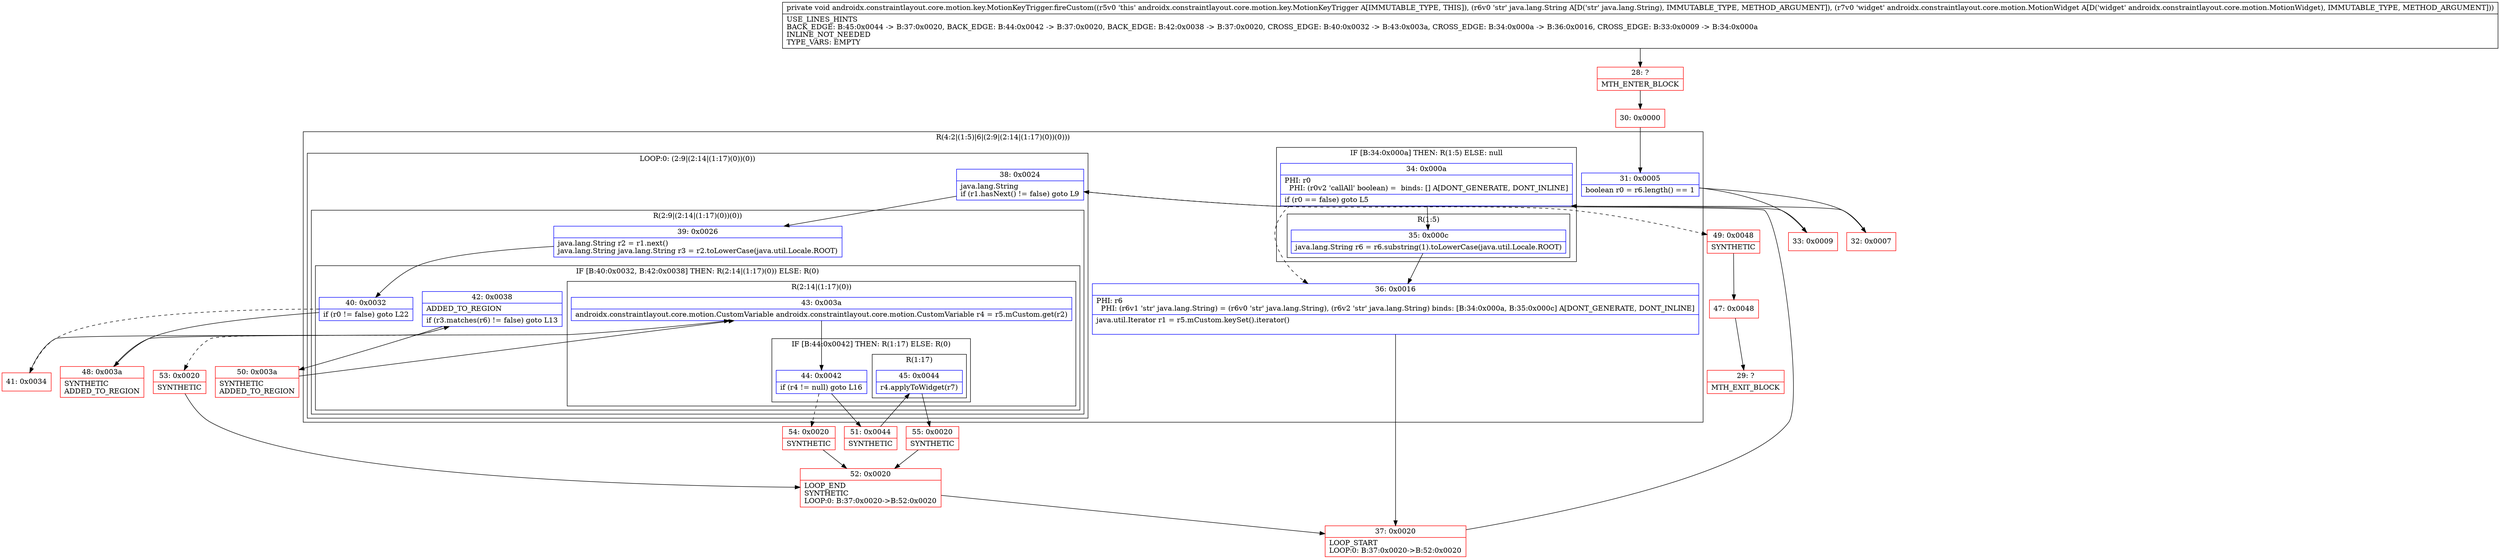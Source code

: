 digraph "CFG forandroidx.constraintlayout.core.motion.key.MotionKeyTrigger.fireCustom(Ljava\/lang\/String;Landroidx\/constraintlayout\/core\/motion\/MotionWidget;)V" {
subgraph cluster_Region_1934848260 {
label = "R(4:2|(1:5)|6|(2:9|(2:14|(1:17)(0))(0)))";
node [shape=record,color=blue];
Node_31 [shape=record,label="{31\:\ 0x0005|boolean r0 = r6.length() == 1\l}"];
subgraph cluster_IfRegion_1203887282 {
label = "IF [B:34:0x000a] THEN: R(1:5) ELSE: null";
node [shape=record,color=blue];
Node_34 [shape=record,label="{34\:\ 0x000a|PHI: r0 \l  PHI: (r0v2 'callAll' boolean) =  binds: [] A[DONT_GENERATE, DONT_INLINE]\l|if (r0 == false) goto L5\l}"];
subgraph cluster_Region_1351915189 {
label = "R(1:5)";
node [shape=record,color=blue];
Node_35 [shape=record,label="{35\:\ 0x000c|java.lang.String r6 = r6.substring(1).toLowerCase(java.util.Locale.ROOT)\l}"];
}
}
Node_36 [shape=record,label="{36\:\ 0x0016|PHI: r6 \l  PHI: (r6v1 'str' java.lang.String) = (r6v0 'str' java.lang.String), (r6v2 'str' java.lang.String) binds: [B:34:0x000a, B:35:0x000c] A[DONT_GENERATE, DONT_INLINE]\l|java.util.Iterator r1 = r5.mCustom.keySet().iterator()\l\l}"];
subgraph cluster_LoopRegion_1515281006 {
label = "LOOP:0: (2:9|(2:14|(1:17)(0))(0))";
node [shape=record,color=blue];
Node_38 [shape=record,label="{38\:\ 0x0024|java.lang.String \lif (r1.hasNext() != false) goto L9\l}"];
subgraph cluster_Region_1473501251 {
label = "R(2:9|(2:14|(1:17)(0))(0))";
node [shape=record,color=blue];
Node_39 [shape=record,label="{39\:\ 0x0026|java.lang.String r2 = r1.next()\ljava.lang.String java.lang.String r3 = r2.toLowerCase(java.util.Locale.ROOT)\l}"];
subgraph cluster_IfRegion_572912456 {
label = "IF [B:40:0x0032, B:42:0x0038] THEN: R(2:14|(1:17)(0)) ELSE: R(0)";
node [shape=record,color=blue];
Node_40 [shape=record,label="{40\:\ 0x0032|if (r0 != false) goto L22\l}"];
Node_42 [shape=record,label="{42\:\ 0x0038|ADDED_TO_REGION\l|if (r3.matches(r6) != false) goto L13\l}"];
subgraph cluster_Region_1063274732 {
label = "R(2:14|(1:17)(0))";
node [shape=record,color=blue];
Node_43 [shape=record,label="{43\:\ 0x003a|androidx.constraintlayout.core.motion.CustomVariable androidx.constraintlayout.core.motion.CustomVariable r4 = r5.mCustom.get(r2)\l}"];
subgraph cluster_IfRegion_1980577790 {
label = "IF [B:44:0x0042] THEN: R(1:17) ELSE: R(0)";
node [shape=record,color=blue];
Node_44 [shape=record,label="{44\:\ 0x0042|if (r4 != null) goto L16\l}"];
subgraph cluster_Region_2067736004 {
label = "R(1:17)";
node [shape=record,color=blue];
Node_45 [shape=record,label="{45\:\ 0x0044|r4.applyToWidget(r7)\l}"];
}
subgraph cluster_Region_170293008 {
label = "R(0)";
node [shape=record,color=blue];
}
}
}
subgraph cluster_Region_553594553 {
label = "R(0)";
node [shape=record,color=blue];
}
}
}
}
}
Node_28 [shape=record,color=red,label="{28\:\ ?|MTH_ENTER_BLOCK\l}"];
Node_30 [shape=record,color=red,label="{30\:\ 0x0000}"];
Node_32 [shape=record,color=red,label="{32\:\ 0x0007}"];
Node_37 [shape=record,color=red,label="{37\:\ 0x0020|LOOP_START\lLOOP:0: B:37:0x0020\-\>B:52:0x0020\l}"];
Node_41 [shape=record,color=red,label="{41\:\ 0x0034}"];
Node_50 [shape=record,color=red,label="{50\:\ 0x003a|SYNTHETIC\lADDED_TO_REGION\l}"];
Node_51 [shape=record,color=red,label="{51\:\ 0x0044|SYNTHETIC\l}"];
Node_55 [shape=record,color=red,label="{55\:\ 0x0020|SYNTHETIC\l}"];
Node_52 [shape=record,color=red,label="{52\:\ 0x0020|LOOP_END\lSYNTHETIC\lLOOP:0: B:37:0x0020\-\>B:52:0x0020\l}"];
Node_54 [shape=record,color=red,label="{54\:\ 0x0020|SYNTHETIC\l}"];
Node_53 [shape=record,color=red,label="{53\:\ 0x0020|SYNTHETIC\l}"];
Node_48 [shape=record,color=red,label="{48\:\ 0x003a|SYNTHETIC\lADDED_TO_REGION\l}"];
Node_49 [shape=record,color=red,label="{49\:\ 0x0048|SYNTHETIC\l}"];
Node_47 [shape=record,color=red,label="{47\:\ 0x0048}"];
Node_29 [shape=record,color=red,label="{29\:\ ?|MTH_EXIT_BLOCK\l}"];
Node_33 [shape=record,color=red,label="{33\:\ 0x0009}"];
MethodNode[shape=record,label="{private void androidx.constraintlayout.core.motion.key.MotionKeyTrigger.fireCustom((r5v0 'this' androidx.constraintlayout.core.motion.key.MotionKeyTrigger A[IMMUTABLE_TYPE, THIS]), (r6v0 'str' java.lang.String A[D('str' java.lang.String), IMMUTABLE_TYPE, METHOD_ARGUMENT]), (r7v0 'widget' androidx.constraintlayout.core.motion.MotionWidget A[D('widget' androidx.constraintlayout.core.motion.MotionWidget), IMMUTABLE_TYPE, METHOD_ARGUMENT]))  | USE_LINES_HINTS\lBACK_EDGE: B:45:0x0044 \-\> B:37:0x0020, BACK_EDGE: B:44:0x0042 \-\> B:37:0x0020, BACK_EDGE: B:42:0x0038 \-\> B:37:0x0020, CROSS_EDGE: B:40:0x0032 \-\> B:43:0x003a, CROSS_EDGE: B:34:0x000a \-\> B:36:0x0016, CROSS_EDGE: B:33:0x0009 \-\> B:34:0x000a\lINLINE_NOT_NEEDED\lTYPE_VARS: EMPTY\l}"];
MethodNode -> Node_28;Node_31 -> Node_32;
Node_31 -> Node_33;
Node_34 -> Node_35;
Node_34 -> Node_36[style=dashed];
Node_35 -> Node_36;
Node_36 -> Node_37;
Node_38 -> Node_39;
Node_38 -> Node_49[style=dashed];
Node_39 -> Node_40;
Node_40 -> Node_41[style=dashed];
Node_40 -> Node_48;
Node_42 -> Node_50;
Node_42 -> Node_53[style=dashed];
Node_43 -> Node_44;
Node_44 -> Node_51;
Node_44 -> Node_54[style=dashed];
Node_45 -> Node_55;
Node_28 -> Node_30;
Node_30 -> Node_31;
Node_32 -> Node_34;
Node_37 -> Node_38;
Node_41 -> Node_42;
Node_50 -> Node_43;
Node_51 -> Node_45;
Node_55 -> Node_52;
Node_52 -> Node_37;
Node_54 -> Node_52;
Node_53 -> Node_52;
Node_48 -> Node_43;
Node_49 -> Node_47;
Node_47 -> Node_29;
Node_33 -> Node_34;
}

